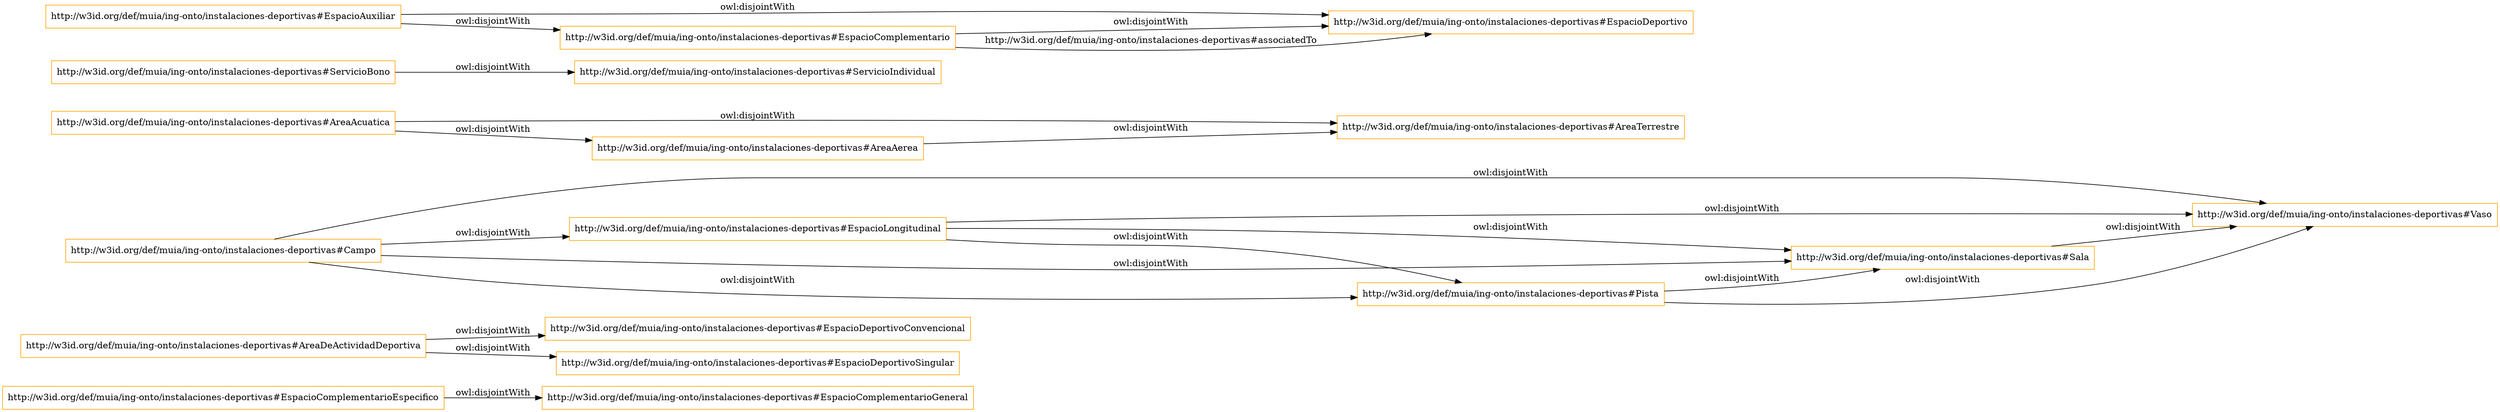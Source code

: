 digraph ar2dtool_diagram { 
rankdir=LR;
size="1501"
node [shape = rectangle, color="orange"]; "http://w3id.org/def/muia/ing-onto/instalaciones-deportivas#EspacioComplementarioEspecifico" "http://w3id.org/def/muia/ing-onto/instalaciones-deportivas#EspacioDeportivoConvencional" "http://w3id.org/def/muia/ing-onto/instalaciones-deportivas#Campo" "http://w3id.org/def/muia/ing-onto/instalaciones-deportivas#AreaAcuatica" "http://w3id.org/def/muia/ing-onto/instalaciones-deportivas#Pista" "http://w3id.org/def/muia/ing-onto/instalaciones-deportivas#AreaTerrestre" "http://w3id.org/def/muia/ing-onto/instalaciones-deportivas#AreaDeActividadDeportiva" "http://w3id.org/def/muia/ing-onto/instalaciones-deportivas#EspacioComplementarioGeneral" "http://w3id.org/def/muia/ing-onto/instalaciones-deportivas#EspacioLongitudinal" "http://w3id.org/def/muia/ing-onto/instalaciones-deportivas#ServicioBono" "http://w3id.org/def/muia/ing-onto/instalaciones-deportivas#ServicioIndividual" "http://w3id.org/def/muia/ing-onto/instalaciones-deportivas#Vaso" "http://w3id.org/def/muia/ing-onto/instalaciones-deportivas#AreaAerea" "http://w3id.org/def/muia/ing-onto/instalaciones-deportivas#Sala" "http://w3id.org/def/muia/ing-onto/instalaciones-deportivas#EspacioDeportivoSingular" "http://w3id.org/def/muia/ing-onto/instalaciones-deportivas#EspacioAuxiliar" "http://w3id.org/def/muia/ing-onto/instalaciones-deportivas#EspacioDeportivo" "http://w3id.org/def/muia/ing-onto/instalaciones-deportivas#EspacioComplementario" ; /*classes style*/
	"http://w3id.org/def/muia/ing-onto/instalaciones-deportivas#AreaAerea" -> "http://w3id.org/def/muia/ing-onto/instalaciones-deportivas#AreaTerrestre" [ label = "owl:disjointWith" ];
	"http://w3id.org/def/muia/ing-onto/instalaciones-deportivas#Campo" -> "http://w3id.org/def/muia/ing-onto/instalaciones-deportivas#Vaso" [ label = "owl:disjointWith" ];
	"http://w3id.org/def/muia/ing-onto/instalaciones-deportivas#Campo" -> "http://w3id.org/def/muia/ing-onto/instalaciones-deportivas#Sala" [ label = "owl:disjointWith" ];
	"http://w3id.org/def/muia/ing-onto/instalaciones-deportivas#Campo" -> "http://w3id.org/def/muia/ing-onto/instalaciones-deportivas#Pista" [ label = "owl:disjointWith" ];
	"http://w3id.org/def/muia/ing-onto/instalaciones-deportivas#Campo" -> "http://w3id.org/def/muia/ing-onto/instalaciones-deportivas#EspacioLongitudinal" [ label = "owl:disjointWith" ];
	"http://w3id.org/def/muia/ing-onto/instalaciones-deportivas#Sala" -> "http://w3id.org/def/muia/ing-onto/instalaciones-deportivas#Vaso" [ label = "owl:disjointWith" ];
	"http://w3id.org/def/muia/ing-onto/instalaciones-deportivas#AreaDeActividadDeportiva" -> "http://w3id.org/def/muia/ing-onto/instalaciones-deportivas#EspacioDeportivoSingular" [ label = "owl:disjointWith" ];
	"http://w3id.org/def/muia/ing-onto/instalaciones-deportivas#AreaDeActividadDeportiva" -> "http://w3id.org/def/muia/ing-onto/instalaciones-deportivas#EspacioDeportivoConvencional" [ label = "owl:disjointWith" ];
	"http://w3id.org/def/muia/ing-onto/instalaciones-deportivas#Pista" -> "http://w3id.org/def/muia/ing-onto/instalaciones-deportivas#Vaso" [ label = "owl:disjointWith" ];
	"http://w3id.org/def/muia/ing-onto/instalaciones-deportivas#Pista" -> "http://w3id.org/def/muia/ing-onto/instalaciones-deportivas#Sala" [ label = "owl:disjointWith" ];
	"http://w3id.org/def/muia/ing-onto/instalaciones-deportivas#ServicioBono" -> "http://w3id.org/def/muia/ing-onto/instalaciones-deportivas#ServicioIndividual" [ label = "owl:disjointWith" ];
	"http://w3id.org/def/muia/ing-onto/instalaciones-deportivas#EspacioComplementario" -> "http://w3id.org/def/muia/ing-onto/instalaciones-deportivas#EspacioDeportivo" [ label = "owl:disjointWith" ];
	"http://w3id.org/def/muia/ing-onto/instalaciones-deportivas#EspacioAuxiliar" -> "http://w3id.org/def/muia/ing-onto/instalaciones-deportivas#EspacioDeportivo" [ label = "owl:disjointWith" ];
	"http://w3id.org/def/muia/ing-onto/instalaciones-deportivas#EspacioAuxiliar" -> "http://w3id.org/def/muia/ing-onto/instalaciones-deportivas#EspacioComplementario" [ label = "owl:disjointWith" ];
	"http://w3id.org/def/muia/ing-onto/instalaciones-deportivas#EspacioLongitudinal" -> "http://w3id.org/def/muia/ing-onto/instalaciones-deportivas#Vaso" [ label = "owl:disjointWith" ];
	"http://w3id.org/def/muia/ing-onto/instalaciones-deportivas#EspacioLongitudinal" -> "http://w3id.org/def/muia/ing-onto/instalaciones-deportivas#Sala" [ label = "owl:disjointWith" ];
	"http://w3id.org/def/muia/ing-onto/instalaciones-deportivas#EspacioLongitudinal" -> "http://w3id.org/def/muia/ing-onto/instalaciones-deportivas#Pista" [ label = "owl:disjointWith" ];
	"http://w3id.org/def/muia/ing-onto/instalaciones-deportivas#AreaAcuatica" -> "http://w3id.org/def/muia/ing-onto/instalaciones-deportivas#AreaTerrestre" [ label = "owl:disjointWith" ];
	"http://w3id.org/def/muia/ing-onto/instalaciones-deportivas#AreaAcuatica" -> "http://w3id.org/def/muia/ing-onto/instalaciones-deportivas#AreaAerea" [ label = "owl:disjointWith" ];
	"http://w3id.org/def/muia/ing-onto/instalaciones-deportivas#EspacioComplementarioEspecifico" -> "http://w3id.org/def/muia/ing-onto/instalaciones-deportivas#EspacioComplementarioGeneral" [ label = "owl:disjointWith" ];
	"http://w3id.org/def/muia/ing-onto/instalaciones-deportivas#EspacioComplementario" -> "http://w3id.org/def/muia/ing-onto/instalaciones-deportivas#EspacioDeportivo" [ label = "http://w3id.org/def/muia/ing-onto/instalaciones-deportivas#associatedTo" ];

}
